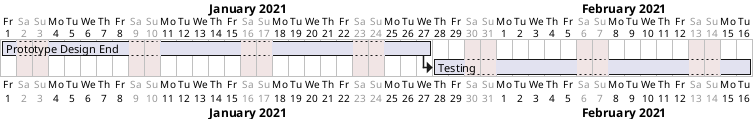 @startgantt

Project starts at 2021-01-01
saturday are closed
sunday are closed

[Prototype Design End] lasts 19 days
then [Testing] lasts 14 days
@endgantt
